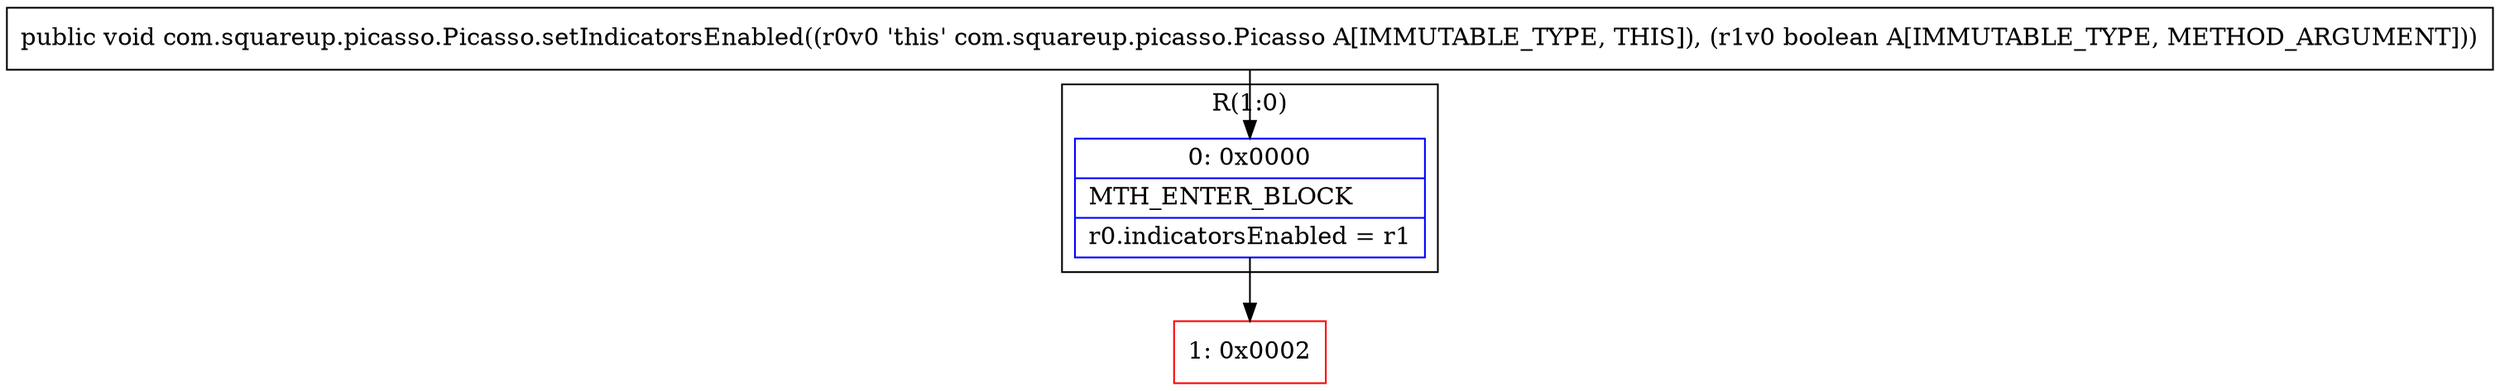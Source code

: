 digraph "CFG forcom.squareup.picasso.Picasso.setIndicatorsEnabled(Z)V" {
subgraph cluster_Region_1268121384 {
label = "R(1:0)";
node [shape=record,color=blue];
Node_0 [shape=record,label="{0\:\ 0x0000|MTH_ENTER_BLOCK\l|r0.indicatorsEnabled = r1\l}"];
}
Node_1 [shape=record,color=red,label="{1\:\ 0x0002}"];
MethodNode[shape=record,label="{public void com.squareup.picasso.Picasso.setIndicatorsEnabled((r0v0 'this' com.squareup.picasso.Picasso A[IMMUTABLE_TYPE, THIS]), (r1v0 boolean A[IMMUTABLE_TYPE, METHOD_ARGUMENT])) }"];
MethodNode -> Node_0;
Node_0 -> Node_1;
}

